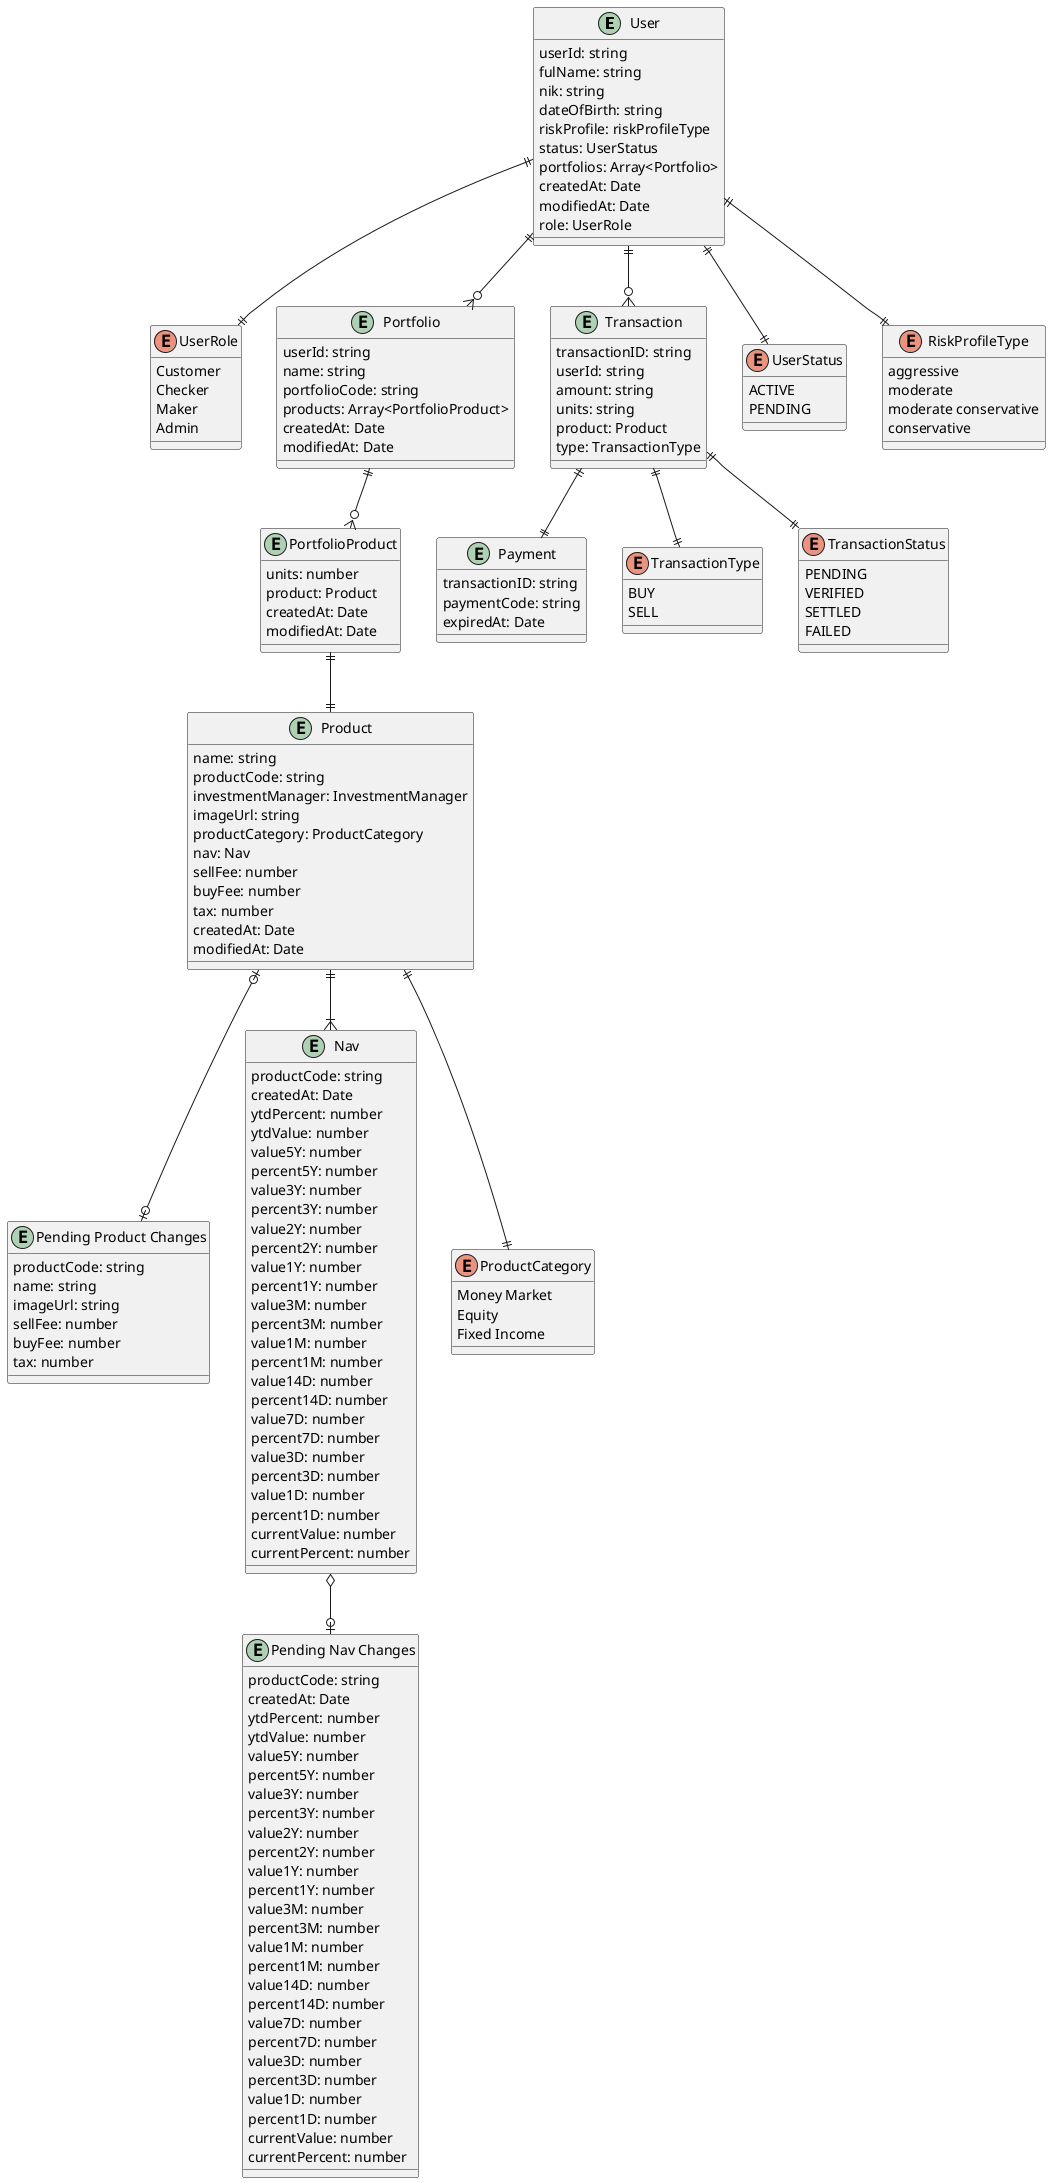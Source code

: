 @startuml

entity User {
    userId: string
    fulName: string
    nik: string
    dateOfBirth: string
    riskProfile: riskProfileType
    status: UserStatus
    portfolios: Array<Portfolio>
    createdAt: Date
    modifiedAt: Date
    role: UserRole
}

enum UserRole {
    Customer
    Checker
    Maker
    Admin
}

entity Portfolio {
    userId: string
    name: string
    portfolioCode: string
    products: Array<PortfolioProduct>
    createdAt: Date
    modifiedAt: Date
}

entity PortfolioProduct {
    units: number
    product: Product
    createdAt: Date
    modifiedAt: Date
}

entity Product {
    name: string
    productCode: string
    investmentManager: InvestmentManager
    imageUrl: string
    productCategory: ProductCategory
    nav: Nav
    sellFee: number
    buyFee: number
    tax: number
    createdAt: Date
    modifiedAt: Date
}

entity "Pending Product Changes" {
    productCode: string
    name: string
    imageUrl: string
    sellFee: number
    buyFee: number
    tax: number
}

entity Nav {
    productCode: string
    createdAt: Date
    ytdPercent: number
    ytdValue: number
    value5Y: number
    percent5Y: number
    value3Y: number
    percent3Y: number
    value2Y: number
    percent2Y: number
    value1Y: number
    percent1Y: number
    value3M: number
    percent3M: number
    value1M: number
    percent1M: number
    value14D: number
    percent14D: number
    value7D: number
    percent7D: number
    value3D: number
    percent3D: number
    value1D: number
    percent1D: number
    currentValue: number
    currentPercent: number
}

entity "Pending Nav Changes" {
    productCode: string
    createdAt: Date
    ytdPercent: number
    ytdValue: number
    value5Y: number
    percent5Y: number
    value3Y: number
    percent3Y: number
    value2Y: number
    percent2Y: number
    value1Y: number
    percent1Y: number
    value3M: number
    percent3M: number
    value1M: number
    percent1M: number
    value14D: number
    percent14D: number
    value7D: number
    percent7D: number
    value3D: number
    percent3D: number
    value1D: number
    percent1D: number
    currentValue: number
    currentPercent: number
}

enum ProductCategory {
    Money Market
    Equity
    Fixed Income
}

entity Transaction {
    transactionID: string
    userId: string
    amount: string
    units: string
    product: Product
    type: TransactionType
}

entity Payment {
    transactionID: string
    paymentCode: string
    expiredAt: Date
}

enum TransactionType {
    BUY
    SELL
}

enum TransactionStatus {
    PENDING
    VERIFIED
    SETTLED
    FAILED
}

enum UserStatus{
    ACTIVE
    PENDING
}

enum RiskProfileType{
    aggressive
    moderate
    moderate conservative
    conservative
}

Product ||--|| ProductCategory
Product ||--|{ Nav
PortfolioProduct ||--|| Product
Portfolio ||--o{ PortfolioProduct
User ||--o{ Portfolio
User ||--o{ Transaction
User ||--|| UserStatus
Transaction ||--|| TransactionStatus
Transaction ||--|| TransactionType
User ||--|| RiskProfileType
Transaction ||--|| Payment
User ||--|| UserRole
Product |o--o| "Pending Product Changes"
Nav o--o| "Pending Nav Changes"
@enduml
